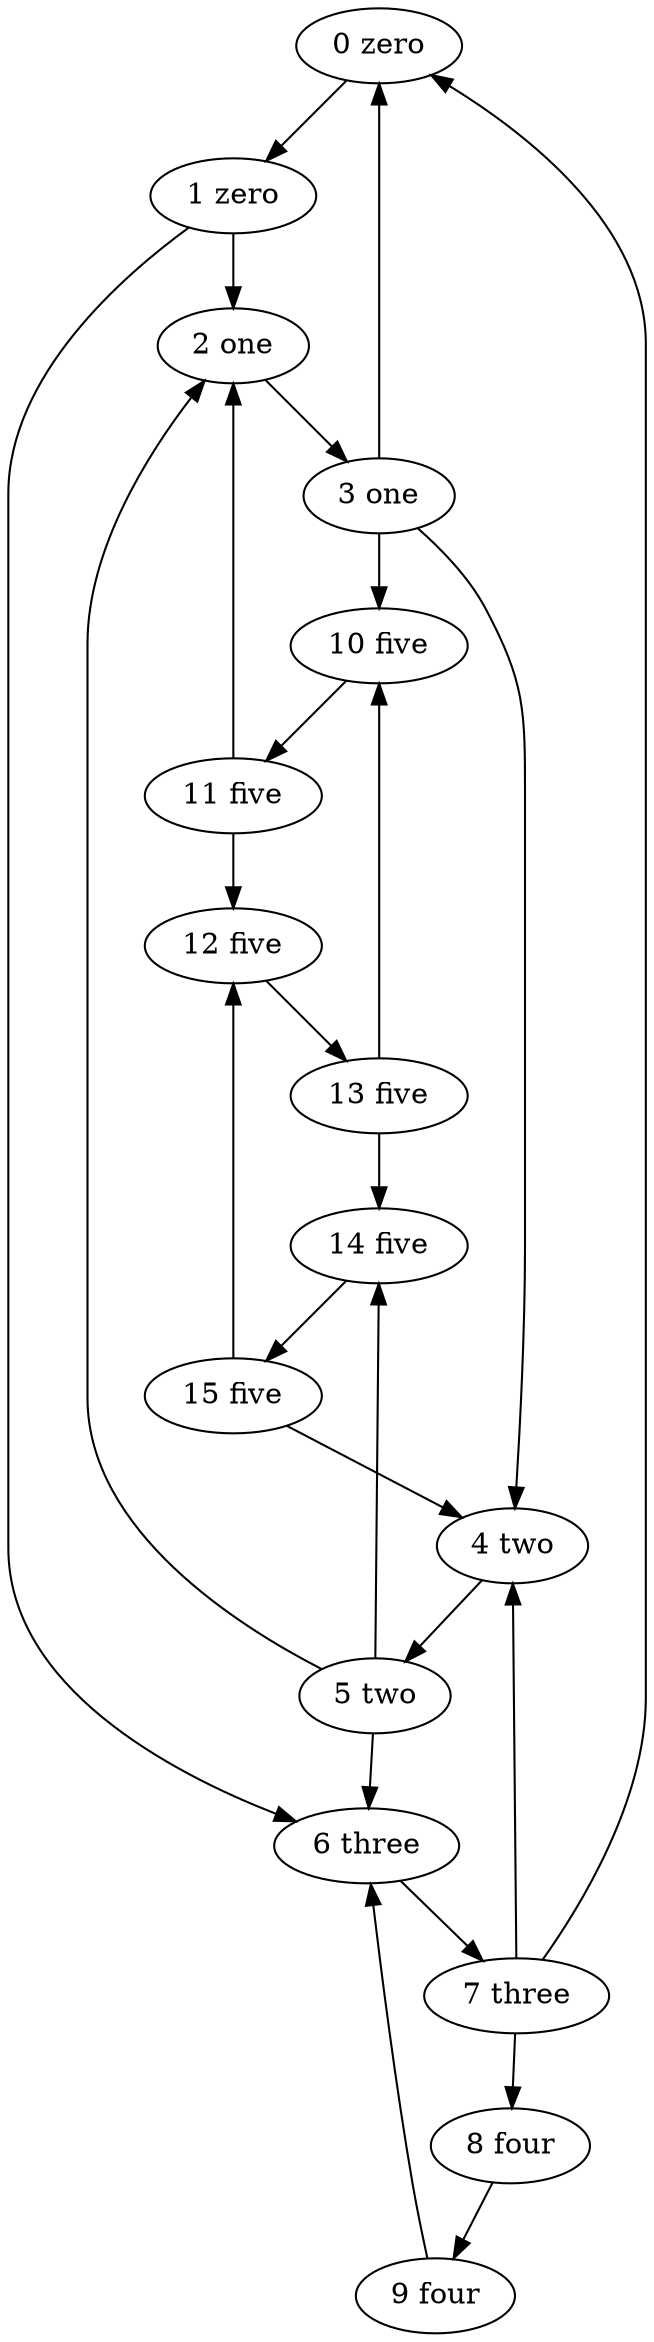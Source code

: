 digraph 4 {
	"0 zero";
	"3 one";
	"2 one";
	"5 two";
	"4 two";
	"7 three";
	"6 three";
	"9 four";
	"8 four";
	"11 five";
	"10 five";
	"13 five";
	"12 five";
	"15 five";
	"14 five";
	"1 zero";
	"3 one" -> "0 zero";
	"7 three" -> "0 zero";
	"2 one" -> "3 one";
	"1 zero" -> "2 one";
	"5 two" -> "2 one";
	"11 five" -> "2 one";
	"4 two" -> "5 two";
	"7 three" -> "4 two";
	"15 five" -> "4 two";
	"3 one" -> "4 two";
	"6 three" -> "7 three";
	"1 zero" -> "6 three";
	"5 two" -> "6 three";
	"9 four" -> "6 three";
	"8 four" -> "9 four";
	"7 three" -> "8 four";
	"10 five" -> "11 five";
	"13 five" -> "10 five";
	"3 one" -> "10 five";
	"12 five" -> "13 five";
	"15 five" -> "12 five";
	"11 five" -> "12 five";
	"14 five" -> "15 five";
	"5 two" -> "14 five";
	"13 five" -> "14 five";
	"0 zero" -> "1 zero";
	}
